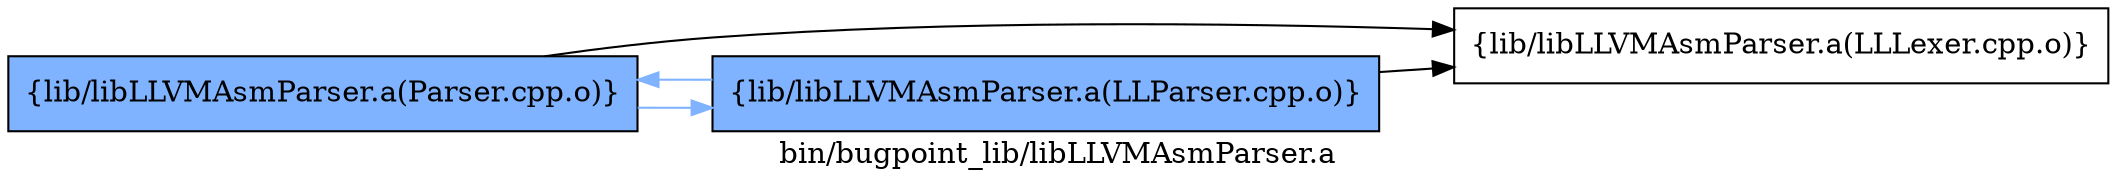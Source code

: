 digraph "bin/bugpoint_lib/libLLVMAsmParser.a" {
	label="bin/bugpoint_lib/libLLVMAsmParser.a";
	rankdir=LR;
	{ rank=same; Node0x5646d487d1b8;  }

	Node0x5646d487d1b8 [shape=record,shape=box,group=1,style=filled,fillcolor="0.600000 0.5 1",label="{lib/libLLVMAsmParser.a(Parser.cpp.o)}"];
	Node0x5646d487d1b8 -> Node0x5646d487ca38;
	Node0x5646d487d1b8 -> Node0x5646d487e478[color="0.600000 0.5 1"];
	Node0x5646d487ca38 [shape=record,shape=box,group=0,label="{lib/libLLVMAsmParser.a(LLLexer.cpp.o)}"];
	Node0x5646d487e478 [shape=record,shape=box,group=1,style=filled,fillcolor="0.600000 0.5 1",label="{lib/libLLVMAsmParser.a(LLParser.cpp.o)}"];
	Node0x5646d487e478 -> Node0x5646d487d1b8[color="0.600000 0.5 1"];
	Node0x5646d487e478 -> Node0x5646d487ca38;
}
